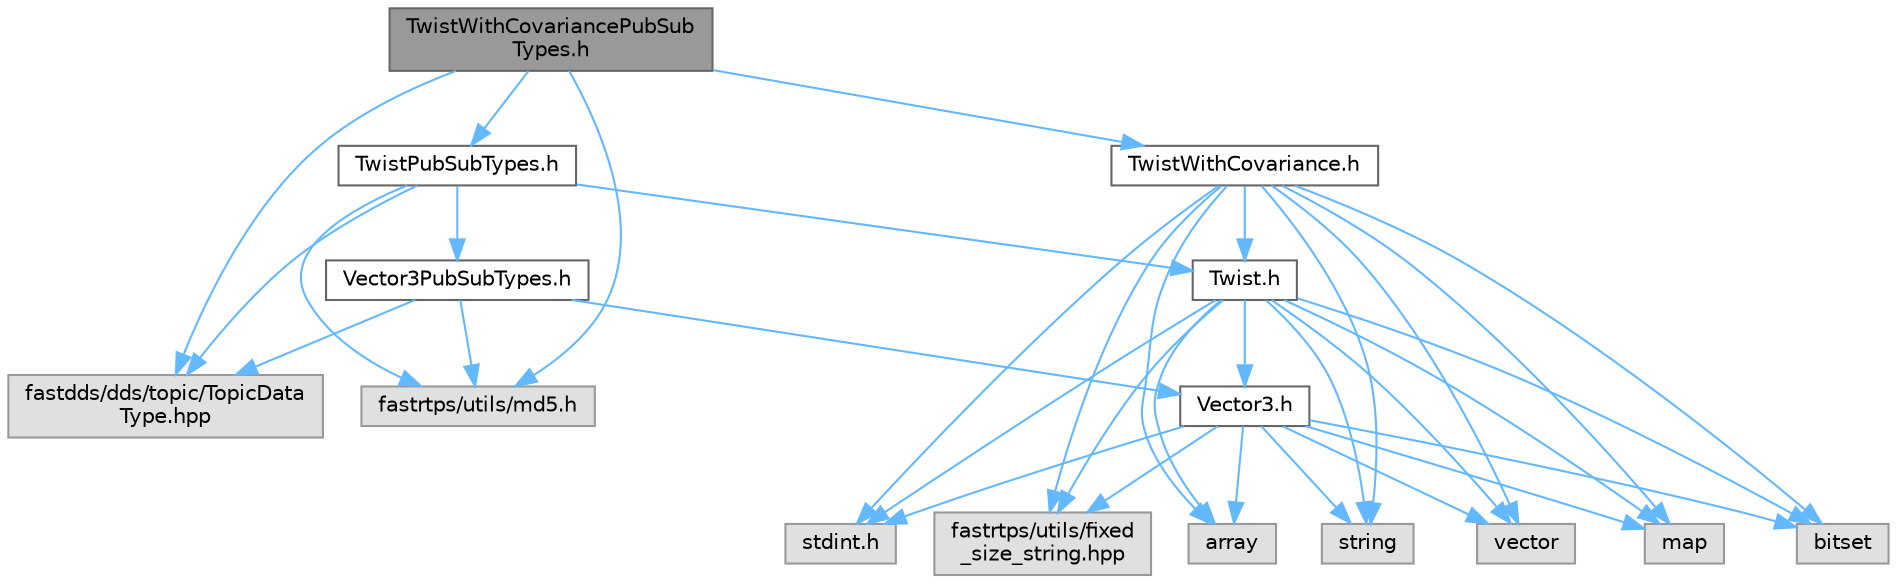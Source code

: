 digraph "TwistWithCovariancePubSubTypes.h"
{
 // INTERACTIVE_SVG=YES
 // LATEX_PDF_SIZE
  bgcolor="transparent";
  edge [fontname=Helvetica,fontsize=10,labelfontname=Helvetica,labelfontsize=10];
  node [fontname=Helvetica,fontsize=10,shape=box,height=0.2,width=0.4];
  Node1 [id="Node000001",label="TwistWithCovariancePubSub\lTypes.h",height=0.2,width=0.4,color="gray40", fillcolor="grey60", style="filled", fontcolor="black",tooltip=" "];
  Node1 -> Node2 [id="edge1_Node000001_Node000002",color="steelblue1",style="solid",tooltip=" "];
  Node2 [id="Node000002",label="fastdds/dds/topic/TopicData\lType.hpp",height=0.2,width=0.4,color="grey60", fillcolor="#E0E0E0", style="filled",tooltip=" "];
  Node1 -> Node3 [id="edge2_Node000001_Node000003",color="steelblue1",style="solid",tooltip=" "];
  Node3 [id="Node000003",label="fastrtps/utils/md5.h",height=0.2,width=0.4,color="grey60", fillcolor="#E0E0E0", style="filled",tooltip=" "];
  Node1 -> Node4 [id="edge3_Node000001_Node000004",color="steelblue1",style="solid",tooltip=" "];
  Node4 [id="Node000004",label="TwistWithCovariance.h",height=0.2,width=0.4,color="grey40", fillcolor="white", style="filled",URL="$dc/d8f/TwistWithCovariance_8h.html",tooltip=" "];
  Node4 -> Node5 [id="edge4_Node000004_Node000005",color="steelblue1",style="solid",tooltip=" "];
  Node5 [id="Node000005",label="Twist.h",height=0.2,width=0.4,color="grey40", fillcolor="white", style="filled",URL="$d0/d95/Twist_8h.html",tooltip=" "];
  Node5 -> Node6 [id="edge5_Node000005_Node000006",color="steelblue1",style="solid",tooltip=" "];
  Node6 [id="Node000006",label="Vector3.h",height=0.2,width=0.4,color="grey40", fillcolor="white", style="filled",URL="$dd/d8c/Vector3_8h.html",tooltip=" "];
  Node6 -> Node7 [id="edge6_Node000006_Node000007",color="steelblue1",style="solid",tooltip=" "];
  Node7 [id="Node000007",label="fastrtps/utils/fixed\l_size_string.hpp",height=0.2,width=0.4,color="grey60", fillcolor="#E0E0E0", style="filled",tooltip=" "];
  Node6 -> Node8 [id="edge7_Node000006_Node000008",color="steelblue1",style="solid",tooltip=" "];
  Node8 [id="Node000008",label="stdint.h",height=0.2,width=0.4,color="grey60", fillcolor="#E0E0E0", style="filled",tooltip=" "];
  Node6 -> Node9 [id="edge8_Node000006_Node000009",color="steelblue1",style="solid",tooltip=" "];
  Node9 [id="Node000009",label="array",height=0.2,width=0.4,color="grey60", fillcolor="#E0E0E0", style="filled",tooltip=" "];
  Node6 -> Node10 [id="edge9_Node000006_Node000010",color="steelblue1",style="solid",tooltip=" "];
  Node10 [id="Node000010",label="string",height=0.2,width=0.4,color="grey60", fillcolor="#E0E0E0", style="filled",tooltip=" "];
  Node6 -> Node11 [id="edge10_Node000006_Node000011",color="steelblue1",style="solid",tooltip=" "];
  Node11 [id="Node000011",label="vector",height=0.2,width=0.4,color="grey60", fillcolor="#E0E0E0", style="filled",tooltip=" "];
  Node6 -> Node12 [id="edge11_Node000006_Node000012",color="steelblue1",style="solid",tooltip=" "];
  Node12 [id="Node000012",label="map",height=0.2,width=0.4,color="grey60", fillcolor="#E0E0E0", style="filled",tooltip=" "];
  Node6 -> Node13 [id="edge12_Node000006_Node000013",color="steelblue1",style="solid",tooltip=" "];
  Node13 [id="Node000013",label="bitset",height=0.2,width=0.4,color="grey60", fillcolor="#E0E0E0", style="filled",tooltip=" "];
  Node5 -> Node7 [id="edge13_Node000005_Node000007",color="steelblue1",style="solid",tooltip=" "];
  Node5 -> Node8 [id="edge14_Node000005_Node000008",color="steelblue1",style="solid",tooltip=" "];
  Node5 -> Node9 [id="edge15_Node000005_Node000009",color="steelblue1",style="solid",tooltip=" "];
  Node5 -> Node10 [id="edge16_Node000005_Node000010",color="steelblue1",style="solid",tooltip=" "];
  Node5 -> Node11 [id="edge17_Node000005_Node000011",color="steelblue1",style="solid",tooltip=" "];
  Node5 -> Node12 [id="edge18_Node000005_Node000012",color="steelblue1",style="solid",tooltip=" "];
  Node5 -> Node13 [id="edge19_Node000005_Node000013",color="steelblue1",style="solid",tooltip=" "];
  Node4 -> Node7 [id="edge20_Node000004_Node000007",color="steelblue1",style="solid",tooltip=" "];
  Node4 -> Node8 [id="edge21_Node000004_Node000008",color="steelblue1",style="solid",tooltip=" "];
  Node4 -> Node9 [id="edge22_Node000004_Node000009",color="steelblue1",style="solid",tooltip=" "];
  Node4 -> Node10 [id="edge23_Node000004_Node000010",color="steelblue1",style="solid",tooltip=" "];
  Node4 -> Node11 [id="edge24_Node000004_Node000011",color="steelblue1",style="solid",tooltip=" "];
  Node4 -> Node12 [id="edge25_Node000004_Node000012",color="steelblue1",style="solid",tooltip=" "];
  Node4 -> Node13 [id="edge26_Node000004_Node000013",color="steelblue1",style="solid",tooltip=" "];
  Node1 -> Node14 [id="edge27_Node000001_Node000014",color="steelblue1",style="solid",tooltip=" "];
  Node14 [id="Node000014",label="TwistPubSubTypes.h",height=0.2,width=0.4,color="grey40", fillcolor="white", style="filled",URL="$d4/d05/TwistPubSubTypes_8h.html",tooltip=" "];
  Node14 -> Node2 [id="edge28_Node000014_Node000002",color="steelblue1",style="solid",tooltip=" "];
  Node14 -> Node3 [id="edge29_Node000014_Node000003",color="steelblue1",style="solid",tooltip=" "];
  Node14 -> Node5 [id="edge30_Node000014_Node000005",color="steelblue1",style="solid",tooltip=" "];
  Node14 -> Node15 [id="edge31_Node000014_Node000015",color="steelblue1",style="solid",tooltip=" "];
  Node15 [id="Node000015",label="Vector3PubSubTypes.h",height=0.2,width=0.4,color="grey40", fillcolor="white", style="filled",URL="$d5/dc7/Vector3PubSubTypes_8h.html",tooltip=" "];
  Node15 -> Node2 [id="edge32_Node000015_Node000002",color="steelblue1",style="solid",tooltip=" "];
  Node15 -> Node3 [id="edge33_Node000015_Node000003",color="steelblue1",style="solid",tooltip=" "];
  Node15 -> Node6 [id="edge34_Node000015_Node000006",color="steelblue1",style="solid",tooltip=" "];
}
